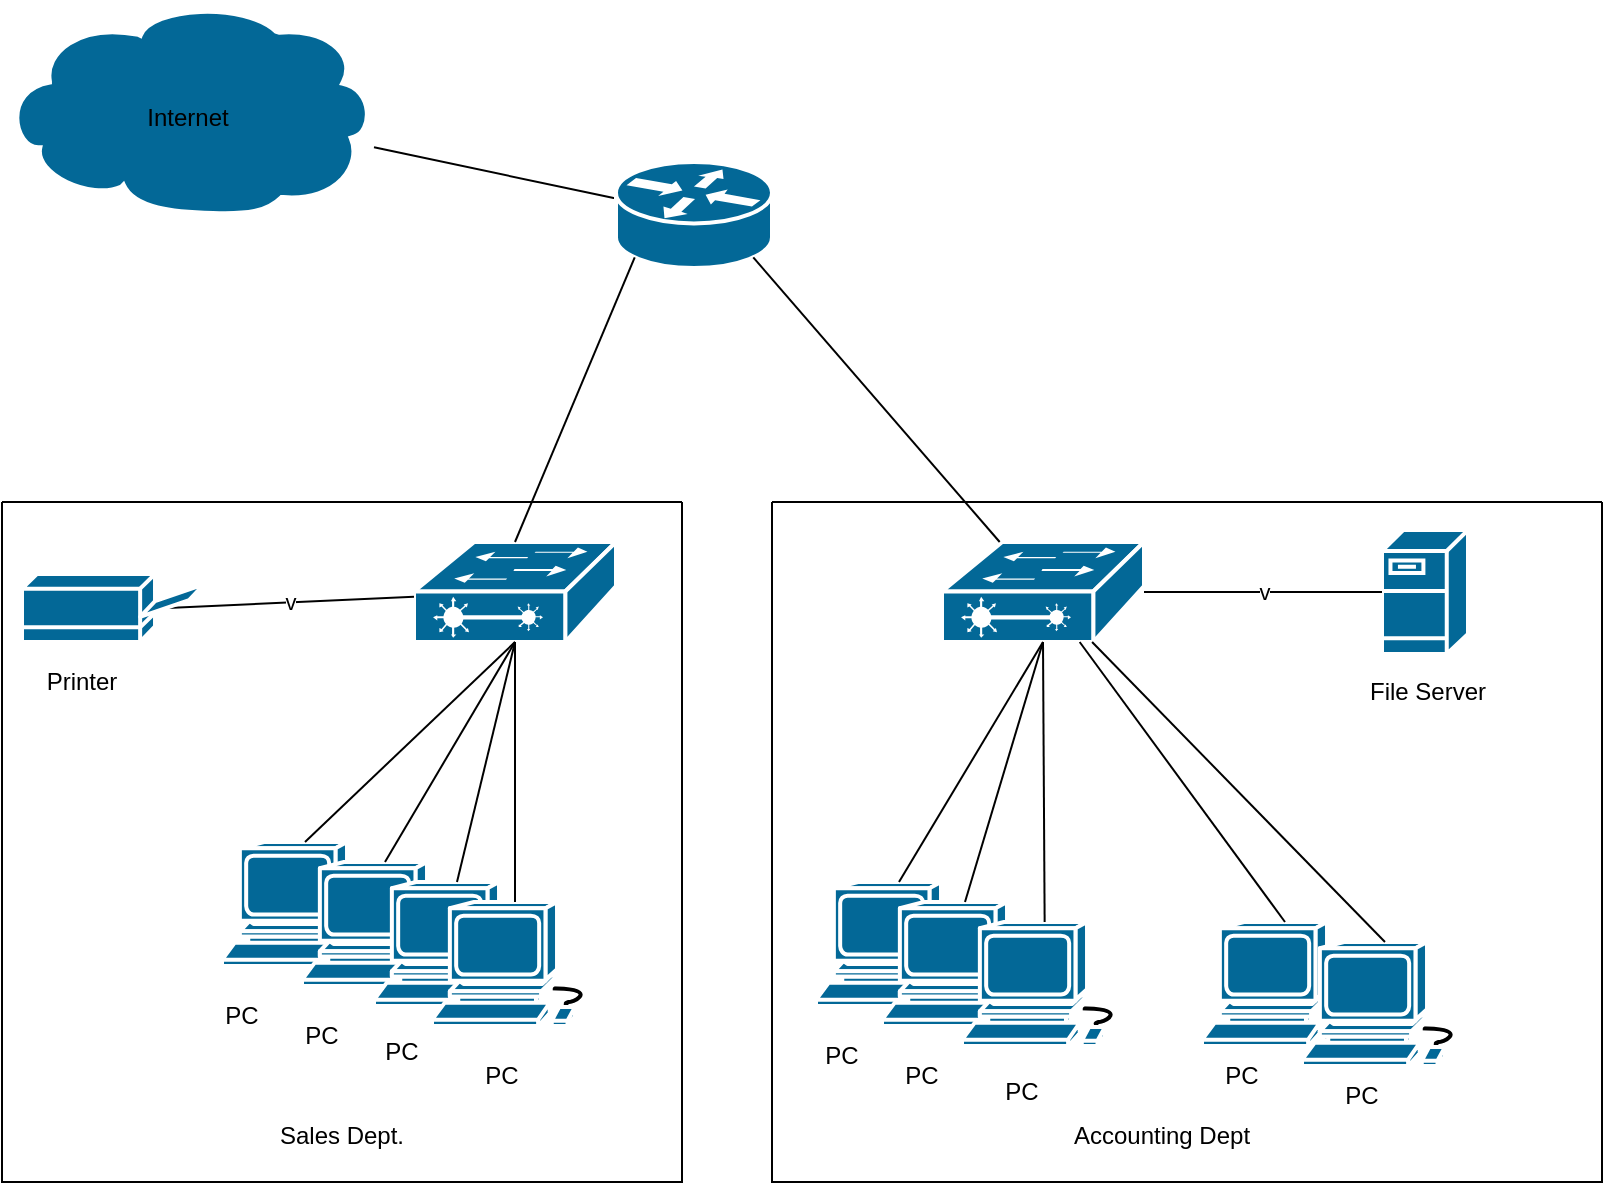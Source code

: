 <mxfile version="24.7.12">
  <diagram name="Page-1" id="oRR_avPWZu3IHASNudii">
    <mxGraphModel dx="1232" dy="1097" grid="1" gridSize="10" guides="1" tooltips="1" connect="1" arrows="1" fold="1" page="1" pageScale="1" pageWidth="850" pageHeight="1100" math="0" shadow="0">
      <root>
        <mxCell id="0" />
        <mxCell id="1" parent="0" />
        <mxCell id="7H8Nt_caTMQG2-9Qd4eC-3" value="" style="endArrow=none;html=1;rounded=0;" edge="1" parent="1" source="7H8Nt_caTMQG2-9Qd4eC-5" target="7H8Nt_caTMQG2-9Qd4eC-4">
          <mxGeometry width="50" height="50" relative="1" as="geometry">
            <mxPoint x="205" y="290" as="sourcePoint" />
            <mxPoint x="310" y="310" as="targetPoint" />
            <Array as="points" />
          </mxGeometry>
        </mxCell>
        <mxCell id="7H8Nt_caTMQG2-9Qd4eC-4" value="" style="shape=mxgraph.cisco.routers.router;sketch=0;html=1;pointerEvents=1;dashed=0;fillColor=#036897;strokeColor=#ffffff;strokeWidth=2;verticalLabelPosition=bottom;verticalAlign=top;align=center;outlineConnect=0;" vertex="1" parent="1">
          <mxGeometry x="347" y="290" width="78" height="53" as="geometry" />
        </mxCell>
        <mxCell id="7H8Nt_caTMQG2-9Qd4eC-5" value="" style="shape=mxgraph.cisco.storage.cloud;sketch=0;html=1;pointerEvents=1;dashed=0;fillColor=#036897;strokeColor=#ffffff;strokeWidth=2;verticalLabelPosition=bottom;verticalAlign=top;align=center;outlineConnect=0;" vertex="1" parent="1">
          <mxGeometry x="40" y="210" width="186" height="106" as="geometry" />
        </mxCell>
        <mxCell id="7H8Nt_caTMQG2-9Qd4eC-6" value="" style="shape=mxgraph.cisco.switches.layer_2_remote_switch;sketch=0;html=1;pointerEvents=1;dashed=0;fillColor=#036897;strokeColor=#ffffff;strokeWidth=2;verticalLabelPosition=bottom;verticalAlign=top;align=center;outlineConnect=0;" vertex="1" parent="1">
          <mxGeometry x="246" y="480" width="101" height="50" as="geometry" />
        </mxCell>
        <mxCell id="7H8Nt_caTMQG2-9Qd4eC-7" value="" style="shape=mxgraph.cisco.switches.layer_2_remote_switch;sketch=0;html=1;pointerEvents=1;dashed=0;fillColor=#036897;strokeColor=#ffffff;strokeWidth=2;verticalLabelPosition=bottom;verticalAlign=top;align=center;outlineConnect=0;" vertex="1" parent="1">
          <mxGeometry x="510" y="480" width="101" height="50" as="geometry" />
        </mxCell>
        <mxCell id="7H8Nt_caTMQG2-9Qd4eC-8" value="" style="endArrow=none;html=1;rounded=0;exitX=0.5;exitY=0;exitDx=0;exitDy=0;exitPerimeter=0;entryX=0.12;entryY=0.9;entryDx=0;entryDy=0;entryPerimeter=0;" edge="1" parent="1" source="7H8Nt_caTMQG2-9Qd4eC-6" target="7H8Nt_caTMQG2-9Qd4eC-4">
          <mxGeometry width="50" height="50" relative="1" as="geometry">
            <mxPoint x="320" y="380" as="sourcePoint" />
            <mxPoint x="370" y="330" as="targetPoint" />
          </mxGeometry>
        </mxCell>
        <mxCell id="7H8Nt_caTMQG2-9Qd4eC-9" value="" style="endArrow=none;html=1;rounded=0;entryX=0.88;entryY=0.9;entryDx=0;entryDy=0;entryPerimeter=0;" edge="1" parent="1" source="7H8Nt_caTMQG2-9Qd4eC-7" target="7H8Nt_caTMQG2-9Qd4eC-4">
          <mxGeometry width="50" height="50" relative="1" as="geometry">
            <mxPoint x="307" y="490" as="sourcePoint" />
            <mxPoint x="380" y="340" as="targetPoint" />
          </mxGeometry>
        </mxCell>
        <mxCell id="7H8Nt_caTMQG2-9Qd4eC-10" value="" style="shape=mxgraph.cisco.servers.fileserver;sketch=0;html=1;pointerEvents=1;dashed=0;fillColor=#036897;strokeColor=#ffffff;strokeWidth=2;verticalLabelPosition=bottom;verticalAlign=top;align=center;outlineConnect=0;" vertex="1" parent="1">
          <mxGeometry x="730" y="474" width="43" height="62" as="geometry" />
        </mxCell>
        <mxCell id="7H8Nt_caTMQG2-9Qd4eC-12" value="v" style="endArrow=none;html=1;rounded=0;exitX=1;exitY=0.5;exitDx=0;exitDy=0;exitPerimeter=0;entryX=0;entryY=0.5;entryDx=0;entryDy=0;entryPerimeter=0;" edge="1" parent="1" source="7H8Nt_caTMQG2-9Qd4eC-7" target="7H8Nt_caTMQG2-9Qd4eC-10">
          <mxGeometry x="0.007" width="50" height="50" relative="1" as="geometry">
            <mxPoint x="587" y="505" as="sourcePoint" />
            <mxPoint x="730" y="505" as="targetPoint" />
            <mxPoint as="offset" />
          </mxGeometry>
        </mxCell>
        <mxCell id="7H8Nt_caTMQG2-9Qd4eC-13" value="v" style="endArrow=none;html=1;rounded=0;exitX=0.8;exitY=0.5;exitDx=0;exitDy=0;exitPerimeter=0;" edge="1" parent="1" source="7H8Nt_caTMQG2-9Qd4eC-57" target="7H8Nt_caTMQG2-9Qd4eC-6">
          <mxGeometry width="50" height="50" relative="1" as="geometry">
            <mxPoint x="103" y="505" as="sourcePoint" />
            <mxPoint x="230" y="510" as="targetPoint" />
          </mxGeometry>
        </mxCell>
        <mxCell id="7H8Nt_caTMQG2-9Qd4eC-17" value="" style="shape=mxgraph.cisco.computers_and_peripherals.workstation;sketch=0;html=1;pointerEvents=1;dashed=0;fillColor=#036897;strokeColor=#ffffff;strokeWidth=2;verticalLabelPosition=bottom;verticalAlign=top;align=center;outlineConnect=0;" vertex="1" parent="1">
          <mxGeometry x="150" y="630" width="83" height="62" as="geometry" />
        </mxCell>
        <mxCell id="7H8Nt_caTMQG2-9Qd4eC-16" value="" style="shape=mxgraph.cisco.computers_and_peripherals.workstation;sketch=0;html=1;pointerEvents=1;dashed=0;fillColor=#036897;strokeColor=#ffffff;strokeWidth=2;verticalLabelPosition=bottom;verticalAlign=top;align=center;outlineConnect=0;" vertex="1" parent="1">
          <mxGeometry x="190" y="640" width="83" height="62" as="geometry" />
        </mxCell>
        <mxCell id="7H8Nt_caTMQG2-9Qd4eC-15" value="" style="shape=mxgraph.cisco.computers_and_peripherals.workstation;sketch=0;html=1;pointerEvents=1;dashed=0;fillColor=#036897;strokeColor=#ffffff;strokeWidth=2;verticalLabelPosition=bottom;verticalAlign=top;align=center;outlineConnect=0;" vertex="1" parent="1">
          <mxGeometry x="226" y="650" width="83" height="62" as="geometry" />
        </mxCell>
        <mxCell id="7H8Nt_caTMQG2-9Qd4eC-14" value="" style="shape=mxgraph.cisco.computers_and_peripherals.workstation;sketch=0;html=1;pointerEvents=1;dashed=0;fillColor=#036897;strokeColor=#ffffff;strokeWidth=2;verticalLabelPosition=bottom;verticalAlign=top;align=center;outlineConnect=0;" vertex="1" parent="1">
          <mxGeometry x="255" y="660" width="83" height="62" as="geometry" />
        </mxCell>
        <mxCell id="7H8Nt_caTMQG2-9Qd4eC-18" value="" style="endArrow=none;html=1;rounded=0;exitX=0.5;exitY=0;exitDx=0;exitDy=0;exitPerimeter=0;entryX=0.5;entryY=1;entryDx=0;entryDy=0;entryPerimeter=0;" edge="1" parent="1" source="7H8Nt_caTMQG2-9Qd4eC-17" target="7H8Nt_caTMQG2-9Qd4eC-6">
          <mxGeometry width="50" height="50" relative="1" as="geometry">
            <mxPoint x="190" y="660" as="sourcePoint" />
            <mxPoint x="249" y="518" as="targetPoint" />
          </mxGeometry>
        </mxCell>
        <mxCell id="7H8Nt_caTMQG2-9Qd4eC-19" value="" style="endArrow=none;html=1;rounded=0;exitX=0.5;exitY=0;exitDx=0;exitDy=0;exitPerimeter=0;entryX=0.5;entryY=1;entryDx=0;entryDy=0;entryPerimeter=0;" edge="1" parent="1" source="7H8Nt_caTMQG2-9Qd4eC-16" target="7H8Nt_caTMQG2-9Qd4eC-6">
          <mxGeometry width="50" height="50" relative="1" as="geometry">
            <mxPoint x="226" y="650" as="sourcePoint" />
            <mxPoint x="285" y="508" as="targetPoint" />
          </mxGeometry>
        </mxCell>
        <mxCell id="7H8Nt_caTMQG2-9Qd4eC-20" value="" style="endArrow=none;html=1;rounded=0;exitX=0.5;exitY=0;exitDx=0;exitDy=0;exitPerimeter=0;entryX=0.5;entryY=1;entryDx=0;entryDy=0;entryPerimeter=0;" edge="1" parent="1" source="7H8Nt_caTMQG2-9Qd4eC-15" target="7H8Nt_caTMQG2-9Qd4eC-6">
          <mxGeometry width="50" height="50" relative="1" as="geometry">
            <mxPoint x="300" y="712" as="sourcePoint" />
            <mxPoint x="359" y="570" as="targetPoint" />
          </mxGeometry>
        </mxCell>
        <mxCell id="7H8Nt_caTMQG2-9Qd4eC-21" value="" style="endArrow=none;html=1;rounded=0;exitX=0.5;exitY=0;exitDx=0;exitDy=0;exitPerimeter=0;entryX=0.5;entryY=1;entryDx=0;entryDy=0;entryPerimeter=0;" edge="1" parent="1" source="7H8Nt_caTMQG2-9Qd4eC-14" target="7H8Nt_caTMQG2-9Qd4eC-6">
          <mxGeometry width="50" height="50" relative="1" as="geometry">
            <mxPoint x="288" y="692" as="sourcePoint" />
            <mxPoint x="347" y="550" as="targetPoint" />
          </mxGeometry>
        </mxCell>
        <mxCell id="7H8Nt_caTMQG2-9Qd4eC-31" value="" style="swimlane;startSize=0;" vertex="1" parent="1">
          <mxGeometry x="40" y="460" width="340" height="340" as="geometry" />
        </mxCell>
        <mxCell id="7H8Nt_caTMQG2-9Qd4eC-40" value="Sales Dept." style="text;html=1;align=center;verticalAlign=middle;whiteSpace=wrap;rounded=0;" vertex="1" parent="7H8Nt_caTMQG2-9Qd4eC-31">
          <mxGeometry x="100" y="302" width="140" height="30" as="geometry" />
        </mxCell>
        <mxCell id="7H8Nt_caTMQG2-9Qd4eC-44" value="PC" style="text;html=1;align=center;verticalAlign=middle;whiteSpace=wrap;rounded=0;" vertex="1" parent="7H8Nt_caTMQG2-9Qd4eC-31">
          <mxGeometry x="90" y="242" width="60" height="30" as="geometry" />
        </mxCell>
        <mxCell id="7H8Nt_caTMQG2-9Qd4eC-45" value="PC" style="text;html=1;align=center;verticalAlign=middle;whiteSpace=wrap;rounded=0;" vertex="1" parent="7H8Nt_caTMQG2-9Qd4eC-31">
          <mxGeometry x="130" y="252" width="60" height="30" as="geometry" />
        </mxCell>
        <mxCell id="7H8Nt_caTMQG2-9Qd4eC-46" value="PC" style="text;html=1;align=center;verticalAlign=middle;whiteSpace=wrap;rounded=0;" vertex="1" parent="7H8Nt_caTMQG2-9Qd4eC-31">
          <mxGeometry x="170" y="260" width="60" height="30" as="geometry" />
        </mxCell>
        <mxCell id="7H8Nt_caTMQG2-9Qd4eC-47" value="PC" style="text;html=1;align=center;verticalAlign=middle;whiteSpace=wrap;rounded=0;" vertex="1" parent="7H8Nt_caTMQG2-9Qd4eC-31">
          <mxGeometry x="220" y="272" width="60" height="30" as="geometry" />
        </mxCell>
        <mxCell id="7H8Nt_caTMQG2-9Qd4eC-56" value="&lt;div&gt;Printer&lt;/div&gt;" style="text;html=1;align=center;verticalAlign=middle;whiteSpace=wrap;rounded=0;" vertex="1" parent="7H8Nt_caTMQG2-9Qd4eC-31">
          <mxGeometry x="10" y="75" width="60" height="30" as="geometry" />
        </mxCell>
        <mxCell id="7H8Nt_caTMQG2-9Qd4eC-57" value="" style="shape=mxgraph.cisco.computers_and_peripherals.printer;sketch=0;html=1;pointerEvents=1;dashed=0;fillColor=#036897;strokeColor=#ffffff;strokeWidth=2;verticalLabelPosition=bottom;verticalAlign=top;align=center;outlineConnect=0;" vertex="1" parent="7H8Nt_caTMQG2-9Qd4eC-31">
          <mxGeometry x="10" y="36" width="91" height="34" as="geometry" />
        </mxCell>
        <mxCell id="7H8Nt_caTMQG2-9Qd4eC-32" value="" style="swimlane;startSize=0;fillColor=default;gradientColor=none;fillStyle=solid;swimlaneLine=1;" vertex="1" parent="1">
          <mxGeometry x="425" y="460" width="415" height="340" as="geometry" />
        </mxCell>
        <mxCell id="7H8Nt_caTMQG2-9Qd4eC-35" value="" style="shape=mxgraph.cisco.computers_and_peripherals.workstation;sketch=0;html=1;pointerEvents=1;dashed=0;fillColor=#036897;strokeColor=#ffffff;strokeWidth=2;verticalLabelPosition=bottom;verticalAlign=top;align=center;outlineConnect=0;" vertex="1" parent="7H8Nt_caTMQG2-9Qd4eC-32">
          <mxGeometry x="22" y="190" width="83" height="62" as="geometry" />
        </mxCell>
        <mxCell id="7H8Nt_caTMQG2-9Qd4eC-26" value="" style="shape=mxgraph.cisco.computers_and_peripherals.workstation;sketch=0;html=1;pointerEvents=1;dashed=0;fillColor=#036897;strokeColor=#ffffff;strokeWidth=2;verticalLabelPosition=bottom;verticalAlign=top;align=center;outlineConnect=0;" vertex="1" parent="7H8Nt_caTMQG2-9Qd4eC-32">
          <mxGeometry x="215" y="210" width="83" height="62" as="geometry" />
        </mxCell>
        <mxCell id="7H8Nt_caTMQG2-9Qd4eC-25" value="" style="shape=mxgraph.cisco.computers_and_peripherals.workstation;sketch=0;html=1;pointerEvents=1;dashed=0;fillColor=#036897;strokeColor=#ffffff;strokeWidth=2;verticalLabelPosition=bottom;verticalAlign=top;align=center;outlineConnect=0;" vertex="1" parent="7H8Nt_caTMQG2-9Qd4eC-32">
          <mxGeometry x="265" y="220" width="83" height="62" as="geometry" />
        </mxCell>
        <mxCell id="7H8Nt_caTMQG2-9Qd4eC-33" value="" style="shape=mxgraph.cisco.computers_and_peripherals.workstation;sketch=0;html=1;pointerEvents=1;dashed=0;fillColor=#036897;strokeColor=#ffffff;strokeWidth=2;verticalLabelPosition=bottom;verticalAlign=top;align=center;outlineConnect=0;" vertex="1" parent="7H8Nt_caTMQG2-9Qd4eC-32">
          <mxGeometry x="55" y="200" width="83" height="62" as="geometry" />
        </mxCell>
        <mxCell id="7H8Nt_caTMQG2-9Qd4eC-34" value="" style="shape=mxgraph.cisco.computers_and_peripherals.workstation;sketch=0;html=1;pointerEvents=1;dashed=0;fillColor=#036897;strokeColor=#ffffff;strokeWidth=2;verticalLabelPosition=bottom;verticalAlign=top;align=center;outlineConnect=0;" vertex="1" parent="7H8Nt_caTMQG2-9Qd4eC-32">
          <mxGeometry x="95" y="210" width="83" height="62" as="geometry" />
        </mxCell>
        <mxCell id="7H8Nt_caTMQG2-9Qd4eC-42" value="Accounting Dept" style="text;html=1;align=center;verticalAlign=middle;whiteSpace=wrap;rounded=0;" vertex="1" parent="7H8Nt_caTMQG2-9Qd4eC-32">
          <mxGeometry x="125" y="302" width="140" height="30" as="geometry" />
        </mxCell>
        <mxCell id="7H8Nt_caTMQG2-9Qd4eC-48" value="PC" style="text;html=1;align=center;verticalAlign=middle;whiteSpace=wrap;rounded=0;" vertex="1" parent="7H8Nt_caTMQG2-9Qd4eC-32">
          <mxGeometry x="5" y="262" width="60" height="30" as="geometry" />
        </mxCell>
        <mxCell id="7H8Nt_caTMQG2-9Qd4eC-49" value="PC" style="text;html=1;align=center;verticalAlign=middle;whiteSpace=wrap;rounded=0;" vertex="1" parent="7H8Nt_caTMQG2-9Qd4eC-32">
          <mxGeometry x="45" y="272" width="60" height="30" as="geometry" />
        </mxCell>
        <mxCell id="7H8Nt_caTMQG2-9Qd4eC-50" value="PC" style="text;html=1;align=center;verticalAlign=middle;whiteSpace=wrap;rounded=0;" vertex="1" parent="7H8Nt_caTMQG2-9Qd4eC-32">
          <mxGeometry x="95" y="280" width="60" height="30" as="geometry" />
        </mxCell>
        <mxCell id="7H8Nt_caTMQG2-9Qd4eC-51" value="PC" style="text;html=1;align=center;verticalAlign=middle;whiteSpace=wrap;rounded=0;" vertex="1" parent="7H8Nt_caTMQG2-9Qd4eC-32">
          <mxGeometry x="205" y="272" width="60" height="30" as="geometry" />
        </mxCell>
        <mxCell id="7H8Nt_caTMQG2-9Qd4eC-52" value="PC" style="text;html=1;align=center;verticalAlign=middle;whiteSpace=wrap;rounded=0;" vertex="1" parent="7H8Nt_caTMQG2-9Qd4eC-32">
          <mxGeometry x="265" y="282" width="60" height="30" as="geometry" />
        </mxCell>
        <mxCell id="7H8Nt_caTMQG2-9Qd4eC-55" value="&lt;div&gt;File Server&lt;/div&gt;" style="text;html=1;align=center;verticalAlign=middle;whiteSpace=wrap;rounded=0;" vertex="1" parent="7H8Nt_caTMQG2-9Qd4eC-32">
          <mxGeometry x="298" y="80" width="60" height="30" as="geometry" />
        </mxCell>
        <mxCell id="7H8Nt_caTMQG2-9Qd4eC-36" value="" style="endArrow=none;html=1;rounded=0;entryX=0.5;entryY=0;entryDx=0;entryDy=0;entryPerimeter=0;exitX=0.5;exitY=1;exitDx=0;exitDy=0;exitPerimeter=0;" edge="1" parent="1" source="7H8Nt_caTMQG2-9Qd4eC-7" target="7H8Nt_caTMQG2-9Qd4eC-35">
          <mxGeometry width="50" height="50" relative="1" as="geometry">
            <mxPoint x="492" y="538.07" as="sourcePoint" />
            <mxPoint x="640" y="650.003" as="targetPoint" />
          </mxGeometry>
        </mxCell>
        <mxCell id="7H8Nt_caTMQG2-9Qd4eC-37" value="" style="endArrow=none;html=1;rounded=0;exitX=0.5;exitY=1;exitDx=0;exitDy=0;exitPerimeter=0;entryX=0.5;entryY=0;entryDx=0;entryDy=0;entryPerimeter=0;" edge="1" parent="1" source="7H8Nt_caTMQG2-9Qd4eC-7" target="7H8Nt_caTMQG2-9Qd4eC-33">
          <mxGeometry width="50" height="50" relative="1" as="geometry">
            <mxPoint x="560" y="540" as="sourcePoint" />
            <mxPoint x="512" y="650" as="targetPoint" />
          </mxGeometry>
        </mxCell>
        <mxCell id="7H8Nt_caTMQG2-9Qd4eC-38" value="" style="endArrow=none;html=1;rounded=0;exitX=0.5;exitY=1;exitDx=0;exitDy=0;exitPerimeter=0;" edge="1" parent="1" source="7H8Nt_caTMQG2-9Qd4eC-7" target="7H8Nt_caTMQG2-9Qd4eC-34">
          <mxGeometry width="50" height="50" relative="1" as="geometry">
            <mxPoint x="570" y="550" as="sourcePoint" />
            <mxPoint x="522" y="660" as="targetPoint" />
          </mxGeometry>
        </mxCell>
        <mxCell id="7H8Nt_caTMQG2-9Qd4eC-54" value="Internet&lt;div&gt;&lt;br&gt;&lt;/div&gt;" style="text;html=1;align=center;verticalAlign=middle;whiteSpace=wrap;rounded=0;" vertex="1" parent="1">
          <mxGeometry x="103" y="260" width="60" height="30" as="geometry" />
        </mxCell>
        <mxCell id="7H8Nt_caTMQG2-9Qd4eC-29" value="" style="endArrow=none;html=1;rounded=0;exitX=0.5;exitY=0;exitDx=0;exitDy=0;exitPerimeter=0;entryX=0.743;entryY=1;entryDx=0;entryDy=0;entryPerimeter=0;" edge="1" parent="1" source="7H8Nt_caTMQG2-9Qd4eC-25" target="7H8Nt_caTMQG2-9Qd4eC-7">
          <mxGeometry width="50" height="50" relative="1" as="geometry">
            <mxPoint x="591" y="721" as="sourcePoint" />
            <mxPoint x="588" y="539" as="targetPoint" />
          </mxGeometry>
        </mxCell>
        <mxCell id="7H8Nt_caTMQG2-9Qd4eC-30" value="" style="endArrow=none;html=1;rounded=0;exitX=0.5;exitY=0;exitDx=0;exitDy=0;exitPerimeter=0;" edge="1" parent="1" source="7H8Nt_caTMQG2-9Qd4eC-26" target="7H8Nt_caTMQG2-9Qd4eC-7">
          <mxGeometry width="50" height="50" relative="1" as="geometry">
            <mxPoint x="579" y="701" as="sourcePoint" />
            <mxPoint x="580" y="520" as="targetPoint" />
          </mxGeometry>
        </mxCell>
      </root>
    </mxGraphModel>
  </diagram>
</mxfile>
